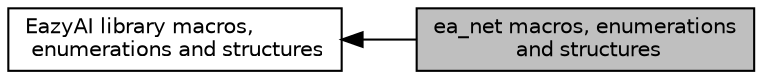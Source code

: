 digraph "ea_net macros, enumerations and structures"
{
  bgcolor="transparent";
  edge [fontname="Helvetica",fontsize="10",labelfontname="Helvetica",labelfontsize="10"];
  node [fontname="Helvetica",fontsize="10",shape=box];
  rankdir=LR;
  Node2 [label="EazyAI library macros,\l enumerations and structures",height=0.2,width=0.4,color="black",URL="$de/d5b/group__eazyai-api-helper.html",tooltip="Definition of macros, enumerations and structures in EazyAI library."];
  Node1 [label="ea_net macros, enumerations\l and structures",height=0.2,width=0.4,color="black", fillcolor="grey75", style="filled", fontcolor="black",tooltip="Definition of ea_net macros, enumerations and structures."];
  Node2->Node1 [shape=plaintext, dir="back", style="solid"];
}
